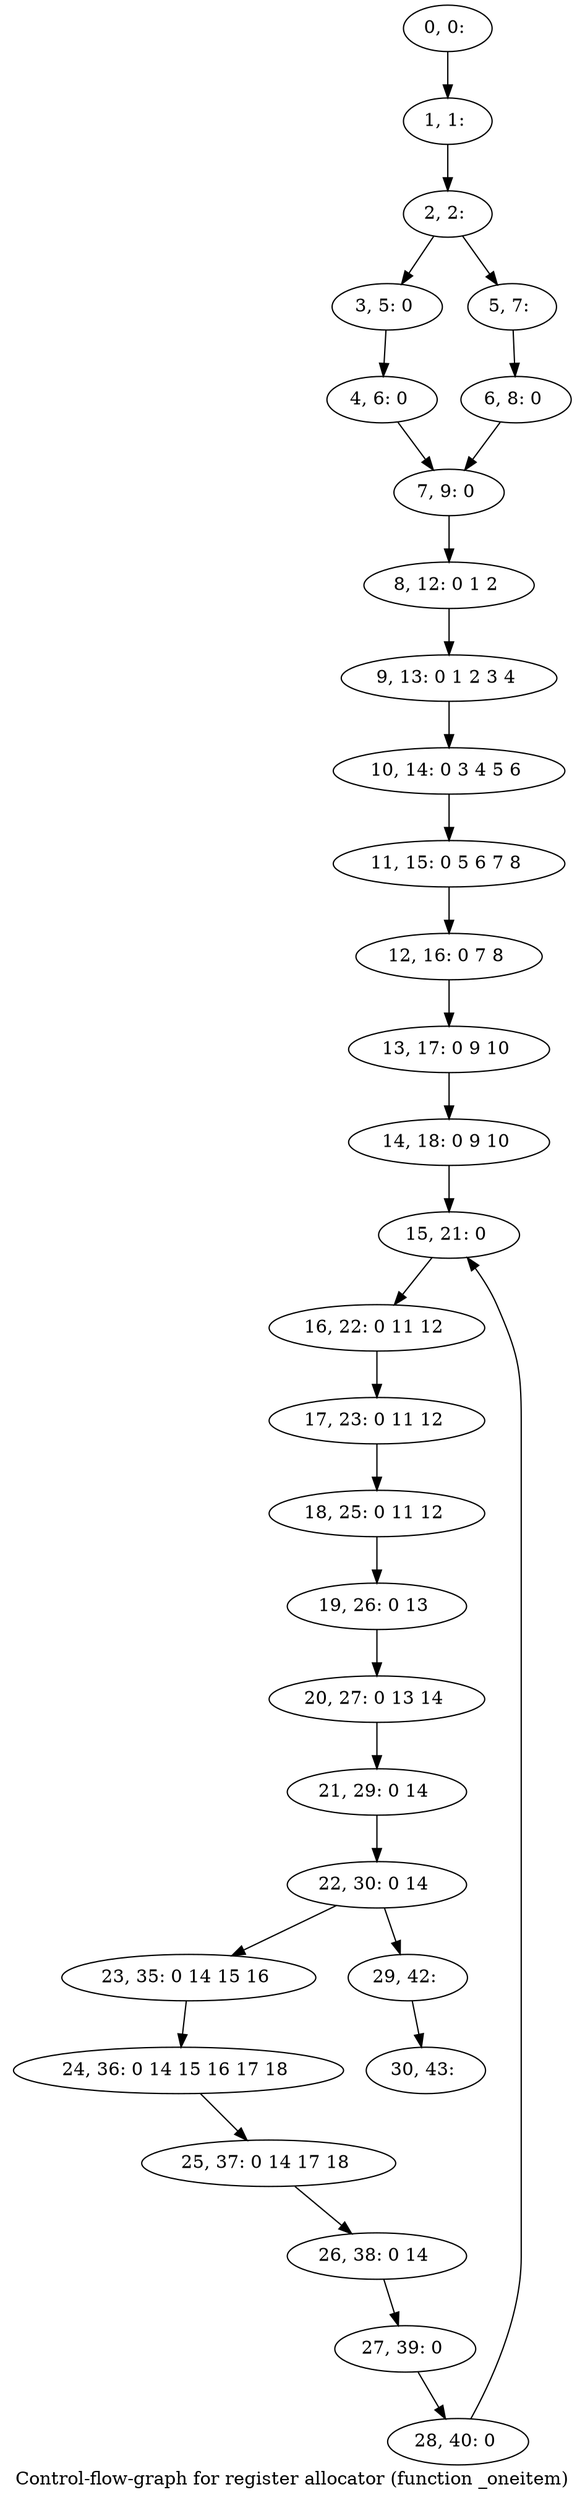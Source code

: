 digraph G {
graph [label="Control-flow-graph for register allocator (function _oneitem)"]
0[label="0, 0: "];
1[label="1, 1: "];
2[label="2, 2: "];
3[label="3, 5: 0 "];
4[label="4, 6: 0 "];
5[label="5, 7: "];
6[label="6, 8: 0 "];
7[label="7, 9: 0 "];
8[label="8, 12: 0 1 2 "];
9[label="9, 13: 0 1 2 3 4 "];
10[label="10, 14: 0 3 4 5 6 "];
11[label="11, 15: 0 5 6 7 8 "];
12[label="12, 16: 0 7 8 "];
13[label="13, 17: 0 9 10 "];
14[label="14, 18: 0 9 10 "];
15[label="15, 21: 0 "];
16[label="16, 22: 0 11 12 "];
17[label="17, 23: 0 11 12 "];
18[label="18, 25: 0 11 12 "];
19[label="19, 26: 0 13 "];
20[label="20, 27: 0 13 14 "];
21[label="21, 29: 0 14 "];
22[label="22, 30: 0 14 "];
23[label="23, 35: 0 14 15 16 "];
24[label="24, 36: 0 14 15 16 17 18 "];
25[label="25, 37: 0 14 17 18 "];
26[label="26, 38: 0 14 "];
27[label="27, 39: 0 "];
28[label="28, 40: 0 "];
29[label="29, 42: "];
30[label="30, 43: "];
0->1 ;
1->2 ;
2->3 ;
2->5 ;
3->4 ;
4->7 ;
5->6 ;
6->7 ;
7->8 ;
8->9 ;
9->10 ;
10->11 ;
11->12 ;
12->13 ;
13->14 ;
14->15 ;
15->16 ;
16->17 ;
17->18 ;
18->19 ;
19->20 ;
20->21 ;
21->22 ;
22->23 ;
22->29 ;
23->24 ;
24->25 ;
25->26 ;
26->27 ;
27->28 ;
28->15 ;
29->30 ;
}
